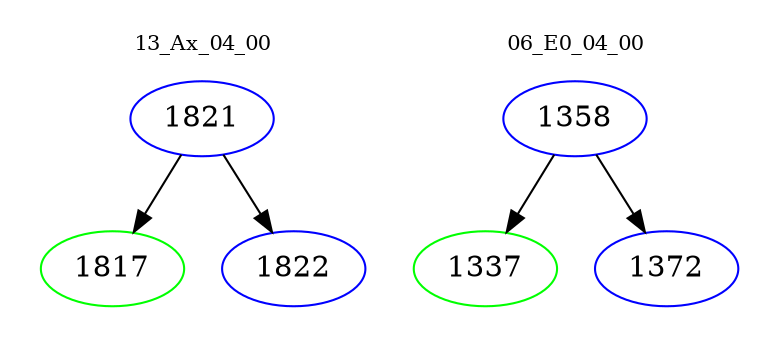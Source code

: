 digraph{
subgraph cluster_0 {
color = white
label = "13_Ax_04_00";
fontsize=10;
T0_1821 [label="1821", color="blue"]
T0_1821 -> T0_1817 [color="black"]
T0_1817 [label="1817", color="green"]
T0_1821 -> T0_1822 [color="black"]
T0_1822 [label="1822", color="blue"]
}
subgraph cluster_1 {
color = white
label = "06_E0_04_00";
fontsize=10;
T1_1358 [label="1358", color="blue"]
T1_1358 -> T1_1337 [color="black"]
T1_1337 [label="1337", color="green"]
T1_1358 -> T1_1372 [color="black"]
T1_1372 [label="1372", color="blue"]
}
}
